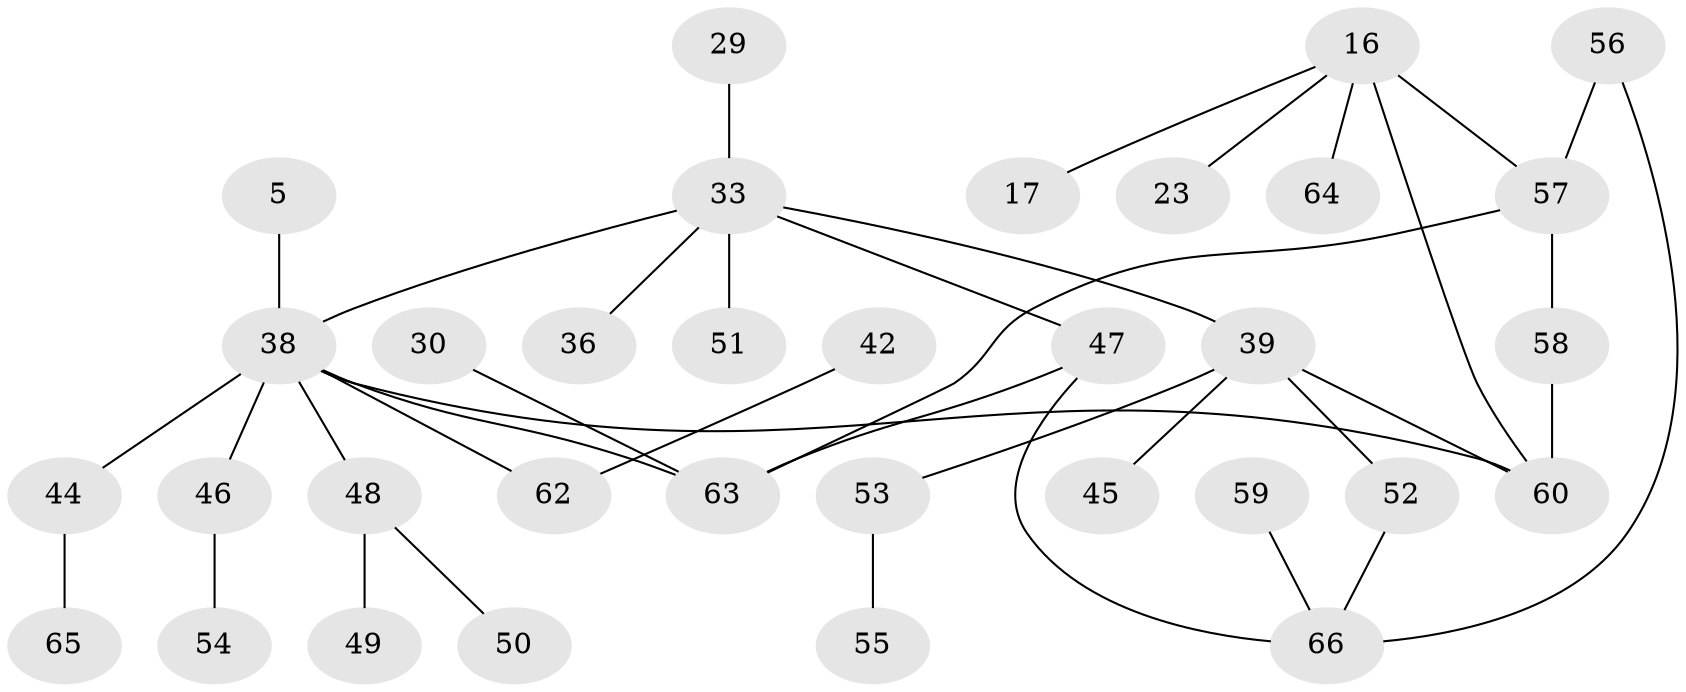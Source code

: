 // original degree distribution, {7: 0.015151515151515152, 4: 0.07575757575757576, 3: 0.21212121212121213, 2: 0.30303030303030304, 1: 0.3484848484848485, 6: 0.015151515151515152, 5: 0.030303030303030304}
// Generated by graph-tools (version 1.1) at 2025/41/03/09/25 04:41:44]
// undirected, 33 vertices, 38 edges
graph export_dot {
graph [start="1"]
  node [color=gray90,style=filled];
  5;
  16;
  17;
  23;
  29;
  30;
  33 [super="+20+24+26+27"];
  36;
  38 [super="+35"];
  39;
  42;
  44 [super="+3"];
  45;
  46;
  47 [super="+37"];
  48 [super="+41"];
  49;
  50;
  51;
  52;
  53;
  54;
  55;
  56;
  57 [super="+34"];
  58;
  59;
  60 [super="+10"];
  62 [super="+40"];
  63 [super="+32+9+43+61"];
  64;
  65 [super="+13+21"];
  66 [super="+31"];
  5 -- 38;
  16 -- 17;
  16 -- 23;
  16 -- 57 [weight=2];
  16 -- 64;
  16 -- 60;
  29 -- 33;
  30 -- 63;
  33 -- 51;
  33 -- 39;
  33 -- 38;
  33 -- 47;
  33 -- 36;
  38 -- 46;
  38 -- 48 [weight=2];
  38 -- 44;
  38 -- 63;
  38 -- 62;
  38 -- 60;
  39 -- 45;
  39 -- 52;
  39 -- 53;
  39 -- 60;
  42 -- 62;
  44 -- 65;
  46 -- 54;
  47 -- 63 [weight=2];
  47 -- 66;
  48 -- 50;
  48 -- 49;
  52 -- 66;
  53 -- 55;
  56 -- 66;
  56 -- 57;
  57 -- 58;
  57 -- 63;
  58 -- 60;
  59 -- 66;
}
